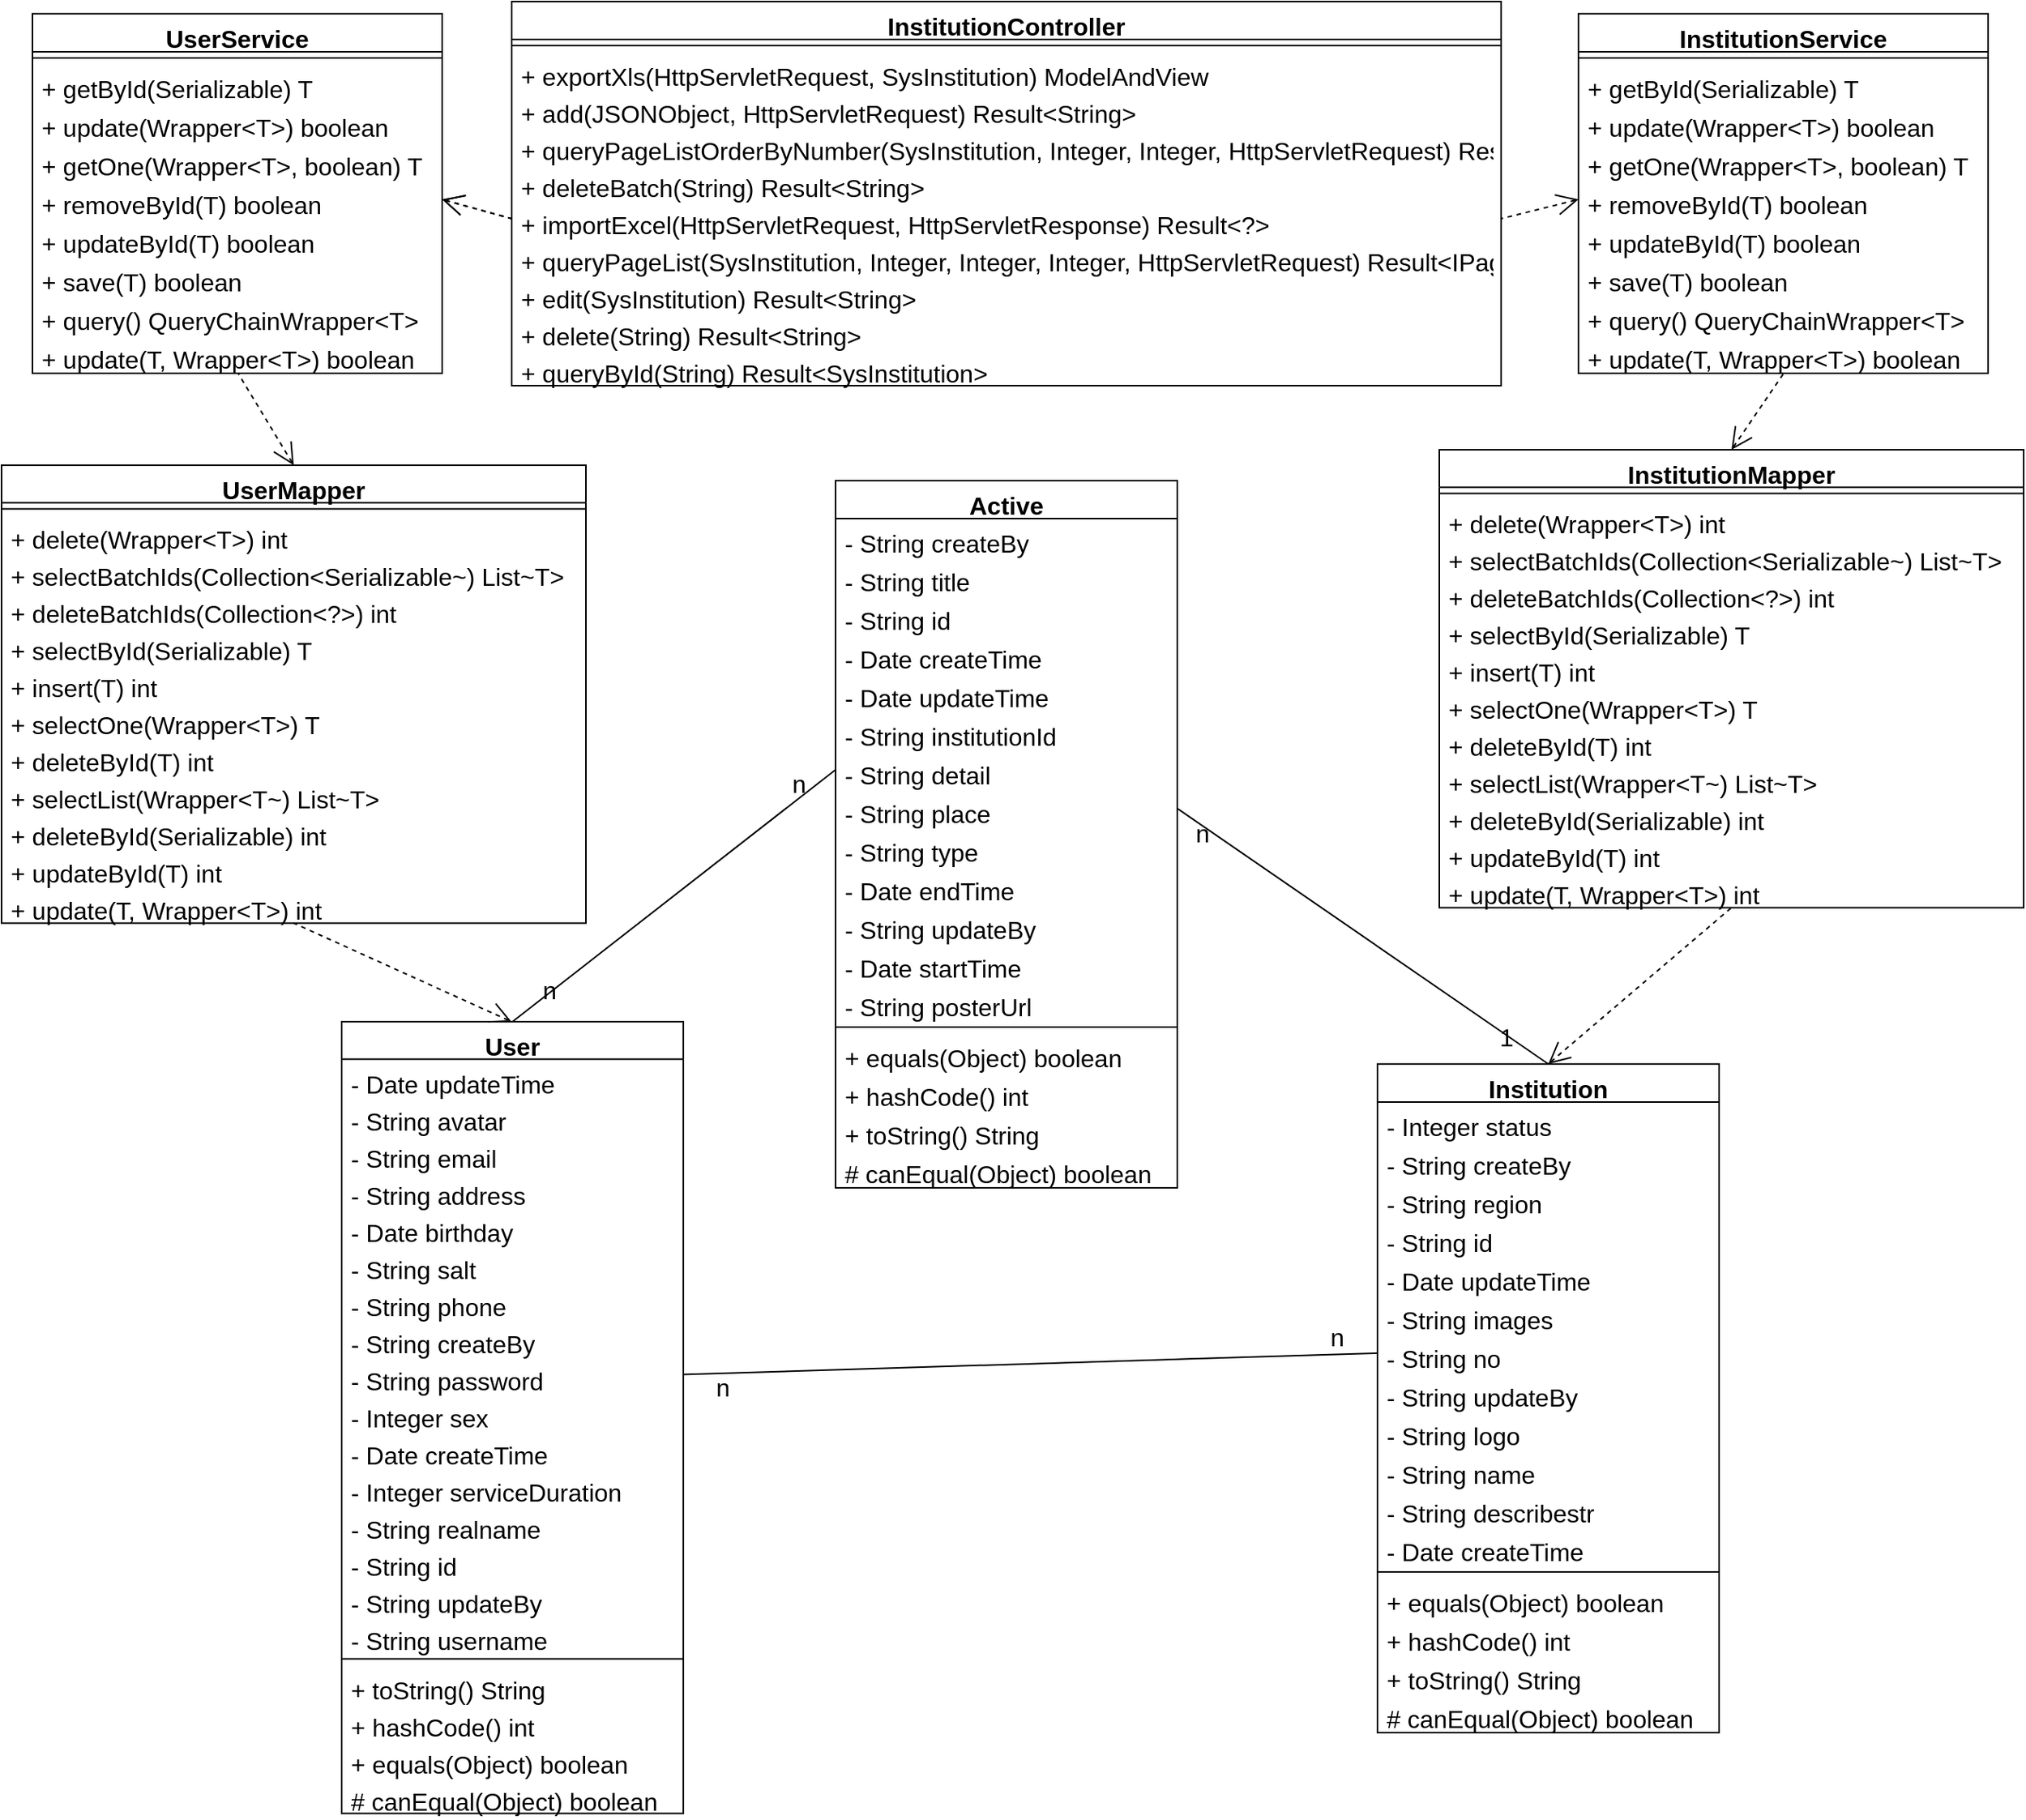 <mxfile version="24.4.9" type="github">
  <diagram name="第 1 页" id="bW7WHvQTRiZZSBbH0U0f">
    <mxGraphModel dx="1434" dy="738" grid="1" gridSize="10" guides="1" tooltips="1" connect="1" arrows="1" fold="1" page="1" pageScale="1" pageWidth="827" pageHeight="1169" math="0" shadow="0">
      <root>
        <mxCell id="0" />
        <mxCell id="1" parent="0" />
        <mxCell id="IQq7QlOOu0h_Ww1RiEKK-108" value="InstitutionController" style="swimlane;fontStyle=1;align=center;verticalAlign=top;childLayout=stackLayout;horizontal=1;startSize=24.476;horizontalStack=0;resizeParent=1;resizeParentMax=0;resizeLast=0;collapsible=0;marginBottom=0;fontSize=16;" parent="1" vertex="1">
          <mxGeometry x="490" y="40" width="640" height="248.476" as="geometry" />
        </mxCell>
        <mxCell id="IQq7QlOOu0h_Ww1RiEKK-109" style="line;strokeWidth=1;fillColor=none;align=left;verticalAlign=middle;spacingTop=-1;spacingLeft=3;spacingRight=3;rotatable=0;labelPosition=right;points=[];portConstraint=eastwest;strokeColor=inherit;fontSize=16;" parent="IQq7QlOOu0h_Ww1RiEKK-108" vertex="1">
          <mxGeometry y="24.476" width="640" height="8" as="geometry" />
        </mxCell>
        <mxCell id="IQq7QlOOu0h_Ww1RiEKK-110" value="+ exportXls(HttpServletRequest, SysInstitution) ModelAndView" style="text;strokeColor=none;fillColor=none;align=left;verticalAlign=top;spacingLeft=4;spacingRight=4;overflow=hidden;rotatable=0;points=[[0,0.5],[1,0.5]];portConstraint=eastwest;fontSize=16;" parent="IQq7QlOOu0h_Ww1RiEKK-108" vertex="1">
          <mxGeometry y="32.476" width="640" height="24" as="geometry" />
        </mxCell>
        <mxCell id="IQq7QlOOu0h_Ww1RiEKK-111" value="+ add(JSONObject, HttpServletRequest) Result&lt;String&gt;" style="text;strokeColor=none;fillColor=none;align=left;verticalAlign=top;spacingLeft=4;spacingRight=4;overflow=hidden;rotatable=0;points=[[0,0.5],[1,0.5]];portConstraint=eastwest;fontSize=16;" parent="IQq7QlOOu0h_Ww1RiEKK-108" vertex="1">
          <mxGeometry y="56.476" width="640" height="24" as="geometry" />
        </mxCell>
        <mxCell id="IQq7QlOOu0h_Ww1RiEKK-112" value="+ queryPageListOrderByNumber(SysInstitution, Integer, Integer, HttpServletRequest) Result&lt;IPage~SysInstitution~&gt;" style="text;strokeColor=none;fillColor=none;align=left;verticalAlign=top;spacingLeft=4;spacingRight=4;overflow=hidden;rotatable=0;points=[[0,0.5],[1,0.5]];portConstraint=eastwest;fontSize=16;" parent="IQq7QlOOu0h_Ww1RiEKK-108" vertex="1">
          <mxGeometry y="80.476" width="640" height="24" as="geometry" />
        </mxCell>
        <mxCell id="IQq7QlOOu0h_Ww1RiEKK-113" value="+ deleteBatch(String) Result&lt;String&gt;" style="text;strokeColor=none;fillColor=none;align=left;verticalAlign=top;spacingLeft=4;spacingRight=4;overflow=hidden;rotatable=0;points=[[0,0.5],[1,0.5]];portConstraint=eastwest;fontSize=16;" parent="IQq7QlOOu0h_Ww1RiEKK-108" vertex="1">
          <mxGeometry y="104.476" width="640" height="24" as="geometry" />
        </mxCell>
        <mxCell id="IQq7QlOOu0h_Ww1RiEKK-114" value="+ importExcel(HttpServletRequest, HttpServletResponse) Result&lt;?&gt;" style="text;strokeColor=none;fillColor=none;align=left;verticalAlign=top;spacingLeft=4;spacingRight=4;overflow=hidden;rotatable=0;points=[[0,0.5],[1,0.5]];portConstraint=eastwest;fontSize=16;" parent="IQq7QlOOu0h_Ww1RiEKK-108" vertex="1">
          <mxGeometry y="128.476" width="640" height="24" as="geometry" />
        </mxCell>
        <mxCell id="IQq7QlOOu0h_Ww1RiEKK-115" value="+ queryPageList(SysInstitution, Integer, Integer, Integer, HttpServletRequest) Result&lt;IPage~JSONObject~&gt;" style="text;strokeColor=none;fillColor=none;align=left;verticalAlign=top;spacingLeft=4;spacingRight=4;overflow=hidden;rotatable=0;points=[[0,0.5],[1,0.5]];portConstraint=eastwest;fontSize=16;" parent="IQq7QlOOu0h_Ww1RiEKK-108" vertex="1">
          <mxGeometry y="152.476" width="640" height="24" as="geometry" />
        </mxCell>
        <mxCell id="IQq7QlOOu0h_Ww1RiEKK-116" value="+ edit(SysInstitution) Result&lt;String&gt;" style="text;strokeColor=none;fillColor=none;align=left;verticalAlign=top;spacingLeft=4;spacingRight=4;overflow=hidden;rotatable=0;points=[[0,0.5],[1,0.5]];portConstraint=eastwest;fontSize=16;" parent="IQq7QlOOu0h_Ww1RiEKK-108" vertex="1">
          <mxGeometry y="176.476" width="640" height="24" as="geometry" />
        </mxCell>
        <mxCell id="IQq7QlOOu0h_Ww1RiEKK-117" value="+ delete(String) Result&lt;String&gt;" style="text;strokeColor=none;fillColor=none;align=left;verticalAlign=top;spacingLeft=4;spacingRight=4;overflow=hidden;rotatable=0;points=[[0,0.5],[1,0.5]];portConstraint=eastwest;fontSize=16;" parent="IQq7QlOOu0h_Ww1RiEKK-108" vertex="1">
          <mxGeometry y="200.476" width="640" height="24" as="geometry" />
        </mxCell>
        <mxCell id="IQq7QlOOu0h_Ww1RiEKK-118" value="+ queryById(String) Result&lt;SysInstitution&gt;" style="text;strokeColor=none;fillColor=none;align=left;verticalAlign=top;spacingLeft=4;spacingRight=4;overflow=hidden;rotatable=0;points=[[0,0.5],[1,0.5]];portConstraint=eastwest;fontSize=16;" parent="IQq7QlOOu0h_Ww1RiEKK-108" vertex="1">
          <mxGeometry y="224.476" width="640" height="24" as="geometry" />
        </mxCell>
        <mxCell id="IQq7QlOOu0h_Ww1RiEKK-119" value="Institution" style="swimlane;fontStyle=1;align=center;verticalAlign=top;childLayout=stackLayout;horizontal=1;startSize=24.588;horizontalStack=0;resizeParent=1;resizeParentMax=0;resizeLast=0;collapsible=0;marginBottom=0;fontSize=16;" parent="1" vertex="1">
          <mxGeometry x="1050" y="727.35" width="221" height="432.588" as="geometry" />
        </mxCell>
        <mxCell id="IQq7QlOOu0h_Ww1RiEKK-236" value="- Integer status" style="text;strokeColor=none;fillColor=none;align=left;verticalAlign=top;spacingLeft=4;spacingRight=4;overflow=hidden;rotatable=0;points=[[0,0.5],[1,0.5]];portConstraint=eastwest;fontSize=16;" parent="IQq7QlOOu0h_Ww1RiEKK-119" vertex="1">
          <mxGeometry y="24.588" width="221" height="25" as="geometry" />
        </mxCell>
        <mxCell id="IQq7QlOOu0h_Ww1RiEKK-121" value="- String createBy" style="text;strokeColor=none;fillColor=none;align=left;verticalAlign=top;spacingLeft=4;spacingRight=4;overflow=hidden;rotatable=0;points=[[0,0.5],[1,0.5]];portConstraint=eastwest;fontSize=16;" parent="IQq7QlOOu0h_Ww1RiEKK-119" vertex="1">
          <mxGeometry y="49.588" width="221" height="25" as="geometry" />
        </mxCell>
        <mxCell id="IQq7QlOOu0h_Ww1RiEKK-122" value="- String region" style="text;strokeColor=none;fillColor=none;align=left;verticalAlign=top;spacingLeft=4;spacingRight=4;overflow=hidden;rotatable=0;points=[[0,0.5],[1,0.5]];portConstraint=eastwest;fontSize=16;" parent="IQq7QlOOu0h_Ww1RiEKK-119" vertex="1">
          <mxGeometry y="74.588" width="221" height="25" as="geometry" />
        </mxCell>
        <mxCell id="IQq7QlOOu0h_Ww1RiEKK-123" value="- String id" style="text;strokeColor=none;fillColor=none;align=left;verticalAlign=top;spacingLeft=4;spacingRight=4;overflow=hidden;rotatable=0;points=[[0,0.5],[1,0.5]];portConstraint=eastwest;fontSize=16;" parent="IQq7QlOOu0h_Ww1RiEKK-119" vertex="1">
          <mxGeometry y="99.588" width="221" height="25" as="geometry" />
        </mxCell>
        <mxCell id="IQq7QlOOu0h_Ww1RiEKK-124" value="- Date updateTime" style="text;strokeColor=none;fillColor=none;align=left;verticalAlign=top;spacingLeft=4;spacingRight=4;overflow=hidden;rotatable=0;points=[[0,0.5],[1,0.5]];portConstraint=eastwest;fontSize=16;" parent="IQq7QlOOu0h_Ww1RiEKK-119" vertex="1">
          <mxGeometry y="124.588" width="221" height="25" as="geometry" />
        </mxCell>
        <mxCell id="IQq7QlOOu0h_Ww1RiEKK-125" value="- String images" style="text;strokeColor=none;fillColor=none;align=left;verticalAlign=top;spacingLeft=4;spacingRight=4;overflow=hidden;rotatable=0;points=[[0,0.5],[1,0.5]];portConstraint=eastwest;fontSize=16;" parent="IQq7QlOOu0h_Ww1RiEKK-119" vertex="1">
          <mxGeometry y="149.588" width="221" height="25" as="geometry" />
        </mxCell>
        <mxCell id="IQq7QlOOu0h_Ww1RiEKK-126" value="- String no" style="text;strokeColor=none;fillColor=none;align=left;verticalAlign=top;spacingLeft=4;spacingRight=4;overflow=hidden;rotatable=0;points=[[0,0.5],[1,0.5]];portConstraint=eastwest;fontSize=16;" parent="IQq7QlOOu0h_Ww1RiEKK-119" vertex="1">
          <mxGeometry y="174.588" width="221" height="25" as="geometry" />
        </mxCell>
        <mxCell id="IQq7QlOOu0h_Ww1RiEKK-127" value="- String updateBy" style="text;strokeColor=none;fillColor=none;align=left;verticalAlign=top;spacingLeft=4;spacingRight=4;overflow=hidden;rotatable=0;points=[[0,0.5],[1,0.5]];portConstraint=eastwest;fontSize=16;" parent="IQq7QlOOu0h_Ww1RiEKK-119" vertex="1">
          <mxGeometry y="199.588" width="221" height="25" as="geometry" />
        </mxCell>
        <mxCell id="IQq7QlOOu0h_Ww1RiEKK-128" value="- String logo" style="text;strokeColor=none;fillColor=none;align=left;verticalAlign=top;spacingLeft=4;spacingRight=4;overflow=hidden;rotatable=0;points=[[0,0.5],[1,0.5]];portConstraint=eastwest;fontSize=16;" parent="IQq7QlOOu0h_Ww1RiEKK-119" vertex="1">
          <mxGeometry y="224.588" width="221" height="25" as="geometry" />
        </mxCell>
        <mxCell id="IQq7QlOOu0h_Ww1RiEKK-129" value="- String name" style="text;strokeColor=none;fillColor=none;align=left;verticalAlign=top;spacingLeft=4;spacingRight=4;overflow=hidden;rotatable=0;points=[[0,0.5],[1,0.5]];portConstraint=eastwest;fontSize=16;" parent="IQq7QlOOu0h_Ww1RiEKK-119" vertex="1">
          <mxGeometry y="249.588" width="221" height="25" as="geometry" />
        </mxCell>
        <mxCell id="IQq7QlOOu0h_Ww1RiEKK-130" value="- String describestr" style="text;strokeColor=none;fillColor=none;align=left;verticalAlign=top;spacingLeft=4;spacingRight=4;overflow=hidden;rotatable=0;points=[[0,0.5],[1,0.5]];portConstraint=eastwest;fontSize=16;" parent="IQq7QlOOu0h_Ww1RiEKK-119" vertex="1">
          <mxGeometry y="274.588" width="221" height="25" as="geometry" />
        </mxCell>
        <mxCell id="IQq7QlOOu0h_Ww1RiEKK-131" value="- Date createTime" style="text;strokeColor=none;fillColor=none;align=left;verticalAlign=top;spacingLeft=4;spacingRight=4;overflow=hidden;rotatable=0;points=[[0,0.5],[1,0.5]];portConstraint=eastwest;fontSize=16;" parent="IQq7QlOOu0h_Ww1RiEKK-119" vertex="1">
          <mxGeometry y="299.588" width="221" height="25" as="geometry" />
        </mxCell>
        <mxCell id="IQq7QlOOu0h_Ww1RiEKK-132" style="line;strokeWidth=1;fillColor=none;align=left;verticalAlign=middle;spacingTop=-1;spacingLeft=3;spacingRight=3;rotatable=0;labelPosition=right;points=[];portConstraint=eastwest;strokeColor=inherit;fontSize=16;" parent="IQq7QlOOu0h_Ww1RiEKK-119" vertex="1">
          <mxGeometry y="324.588" width="221" height="8" as="geometry" />
        </mxCell>
        <mxCell id="IQq7QlOOu0h_Ww1RiEKK-133" value="+ equals(Object) boolean" style="text;strokeColor=none;fillColor=none;align=left;verticalAlign=top;spacingLeft=4;spacingRight=4;overflow=hidden;rotatable=0;points=[[0,0.5],[1,0.5]];portConstraint=eastwest;fontSize=16;" parent="IQq7QlOOu0h_Ww1RiEKK-119" vertex="1">
          <mxGeometry y="332.588" width="221" height="25" as="geometry" />
        </mxCell>
        <mxCell id="IQq7QlOOu0h_Ww1RiEKK-134" value="+ hashCode() int" style="text;strokeColor=none;fillColor=none;align=left;verticalAlign=top;spacingLeft=4;spacingRight=4;overflow=hidden;rotatable=0;points=[[0,0.5],[1,0.5]];portConstraint=eastwest;fontSize=16;" parent="IQq7QlOOu0h_Ww1RiEKK-119" vertex="1">
          <mxGeometry y="357.588" width="221" height="25" as="geometry" />
        </mxCell>
        <mxCell id="IQq7QlOOu0h_Ww1RiEKK-135" value="+ toString() String" style="text;strokeColor=none;fillColor=none;align=left;verticalAlign=top;spacingLeft=4;spacingRight=4;overflow=hidden;rotatable=0;points=[[0,0.5],[1,0.5]];portConstraint=eastwest;fontSize=16;" parent="IQq7QlOOu0h_Ww1RiEKK-119" vertex="1">
          <mxGeometry y="382.588" width="221" height="25" as="geometry" />
        </mxCell>
        <mxCell id="IQq7QlOOu0h_Ww1RiEKK-136" value="# canEqual(Object) boolean" style="text;strokeColor=none;fillColor=none;align=left;verticalAlign=top;spacingLeft=4;spacingRight=4;overflow=hidden;rotatable=0;points=[[0,0.5],[1,0.5]];portConstraint=eastwest;fontSize=16;" parent="IQq7QlOOu0h_Ww1RiEKK-119" vertex="1">
          <mxGeometry y="407.588" width="221" height="25" as="geometry" />
        </mxCell>
        <mxCell id="IQq7QlOOu0h_Ww1RiEKK-137" value="InstitutionService" style="swimlane;fontStyle=1;align=center;verticalAlign=top;childLayout=stackLayout;horizontal=1;startSize=24.632;horizontalStack=0;resizeParent=1;resizeParentMax=0;resizeLast=0;collapsible=0;marginBottom=0;fontSize=16;" parent="1" vertex="1">
          <mxGeometry x="1180" y="47.92" width="265" height="232.632" as="geometry" />
        </mxCell>
        <mxCell id="IQq7QlOOu0h_Ww1RiEKK-138" style="line;strokeWidth=1;fillColor=none;align=left;verticalAlign=middle;spacingTop=-1;spacingLeft=3;spacingRight=3;rotatable=0;labelPosition=right;points=[];portConstraint=eastwest;strokeColor=inherit;fontSize=16;" parent="IQq7QlOOu0h_Ww1RiEKK-137" vertex="1">
          <mxGeometry y="24.632" width="265" height="8" as="geometry" />
        </mxCell>
        <mxCell id="IQq7QlOOu0h_Ww1RiEKK-139" value="+ getById(Serializable) T" style="text;strokeColor=none;fillColor=none;align=left;verticalAlign=top;spacingLeft=4;spacingRight=4;overflow=hidden;rotatable=0;points=[[0,0.5],[1,0.5]];portConstraint=eastwest;fontSize=16;" parent="IQq7QlOOu0h_Ww1RiEKK-137" vertex="1">
          <mxGeometry y="32.632" width="265" height="25" as="geometry" />
        </mxCell>
        <mxCell id="IQq7QlOOu0h_Ww1RiEKK-140" value="+ update(Wrapper&lt;T&gt;) boolean" style="text;strokeColor=none;fillColor=none;align=left;verticalAlign=top;spacingLeft=4;spacingRight=4;overflow=hidden;rotatable=0;points=[[0,0.5],[1,0.5]];portConstraint=eastwest;fontSize=16;" parent="IQq7QlOOu0h_Ww1RiEKK-137" vertex="1">
          <mxGeometry y="57.632" width="265" height="25" as="geometry" />
        </mxCell>
        <mxCell id="IQq7QlOOu0h_Ww1RiEKK-141" value="+ getOne(Wrapper&lt;T&gt;, boolean) T" style="text;strokeColor=none;fillColor=none;align=left;verticalAlign=top;spacingLeft=4;spacingRight=4;overflow=hidden;rotatable=0;points=[[0,0.5],[1,0.5]];portConstraint=eastwest;fontSize=16;" parent="IQq7QlOOu0h_Ww1RiEKK-137" vertex="1">
          <mxGeometry y="82.632" width="265" height="25" as="geometry" />
        </mxCell>
        <mxCell id="IQq7QlOOu0h_Ww1RiEKK-142" value="+ removeById(T) boolean" style="text;strokeColor=none;fillColor=none;align=left;verticalAlign=top;spacingLeft=4;spacingRight=4;overflow=hidden;rotatable=0;points=[[0,0.5],[1,0.5]];portConstraint=eastwest;fontSize=16;" parent="IQq7QlOOu0h_Ww1RiEKK-137" vertex="1">
          <mxGeometry y="107.632" width="265" height="25" as="geometry" />
        </mxCell>
        <mxCell id="IQq7QlOOu0h_Ww1RiEKK-143" value="+ updateById(T) boolean" style="text;strokeColor=none;fillColor=none;align=left;verticalAlign=top;spacingLeft=4;spacingRight=4;overflow=hidden;rotatable=0;points=[[0,0.5],[1,0.5]];portConstraint=eastwest;fontSize=16;" parent="IQq7QlOOu0h_Ww1RiEKK-137" vertex="1">
          <mxGeometry y="132.632" width="265" height="25" as="geometry" />
        </mxCell>
        <mxCell id="IQq7QlOOu0h_Ww1RiEKK-144" value="+ save(T) boolean" style="text;strokeColor=none;fillColor=none;align=left;verticalAlign=top;spacingLeft=4;spacingRight=4;overflow=hidden;rotatable=0;points=[[0,0.5],[1,0.5]];portConstraint=eastwest;fontSize=16;" parent="IQq7QlOOu0h_Ww1RiEKK-137" vertex="1">
          <mxGeometry y="157.632" width="265" height="25" as="geometry" />
        </mxCell>
        <mxCell id="IQq7QlOOu0h_Ww1RiEKK-145" value="+ query() QueryChainWrapper&lt;T&gt;" style="text;strokeColor=none;fillColor=none;align=left;verticalAlign=top;spacingLeft=4;spacingRight=4;overflow=hidden;rotatable=0;points=[[0,0.5],[1,0.5]];portConstraint=eastwest;fontSize=16;" parent="IQq7QlOOu0h_Ww1RiEKK-137" vertex="1">
          <mxGeometry y="182.632" width="265" height="25" as="geometry" />
        </mxCell>
        <mxCell id="IQq7QlOOu0h_Ww1RiEKK-146" value="+ update(T, Wrapper&lt;T&gt;) boolean" style="text;strokeColor=none;fillColor=none;align=left;verticalAlign=top;spacingLeft=4;spacingRight=4;overflow=hidden;rotatable=0;points=[[0,0.5],[1,0.5]];portConstraint=eastwest;fontSize=16;" parent="IQq7QlOOu0h_Ww1RiEKK-137" vertex="1">
          <mxGeometry y="207.632" width="265" height="25" as="geometry" />
        </mxCell>
        <mxCell id="IQq7QlOOu0h_Ww1RiEKK-147" value="InstitutionMapper" style="swimlane;fontStyle=1;align=center;verticalAlign=top;childLayout=stackLayout;horizontal=1;startSize=24.24;horizontalStack=0;resizeParent=1;resizeParentMax=0;resizeLast=0;collapsible=0;marginBottom=0;fontSize=16;" parent="1" vertex="1">
          <mxGeometry x="1090" y="330" width="378" height="296.24" as="geometry" />
        </mxCell>
        <mxCell id="IQq7QlOOu0h_Ww1RiEKK-148" style="line;strokeWidth=1;fillColor=none;align=left;verticalAlign=middle;spacingTop=-1;spacingLeft=3;spacingRight=3;rotatable=0;labelPosition=right;points=[];portConstraint=eastwest;strokeColor=inherit;fontSize=16;" parent="IQq7QlOOu0h_Ww1RiEKK-147" vertex="1">
          <mxGeometry y="24.24" width="378" height="8" as="geometry" />
        </mxCell>
        <mxCell id="IQq7QlOOu0h_Ww1RiEKK-149" value="+ delete(Wrapper&lt;T&gt;) int" style="text;strokeColor=none;fillColor=none;align=left;verticalAlign=top;spacingLeft=4;spacingRight=4;overflow=hidden;rotatable=0;points=[[0,0.5],[1,0.5]];portConstraint=eastwest;fontSize=16;" parent="IQq7QlOOu0h_Ww1RiEKK-147" vertex="1">
          <mxGeometry y="32.24" width="378" height="24" as="geometry" />
        </mxCell>
        <mxCell id="IQq7QlOOu0h_Ww1RiEKK-150" value="+ selectBatchIds(Collection&lt;Serializable~) List~T&gt;" style="text;strokeColor=none;fillColor=none;align=left;verticalAlign=top;spacingLeft=4;spacingRight=4;overflow=hidden;rotatable=0;points=[[0,0.5],[1,0.5]];portConstraint=eastwest;fontSize=16;" parent="IQq7QlOOu0h_Ww1RiEKK-147" vertex="1">
          <mxGeometry y="56.24" width="378" height="24" as="geometry" />
        </mxCell>
        <mxCell id="IQq7QlOOu0h_Ww1RiEKK-151" value="+ deleteBatchIds(Collection&lt;?&gt;) int" style="text;strokeColor=none;fillColor=none;align=left;verticalAlign=top;spacingLeft=4;spacingRight=4;overflow=hidden;rotatable=0;points=[[0,0.5],[1,0.5]];portConstraint=eastwest;fontSize=16;" parent="IQq7QlOOu0h_Ww1RiEKK-147" vertex="1">
          <mxGeometry y="80.24" width="378" height="24" as="geometry" />
        </mxCell>
        <mxCell id="IQq7QlOOu0h_Ww1RiEKK-152" value="+ selectById(Serializable) T" style="text;strokeColor=none;fillColor=none;align=left;verticalAlign=top;spacingLeft=4;spacingRight=4;overflow=hidden;rotatable=0;points=[[0,0.5],[1,0.5]];portConstraint=eastwest;fontSize=16;" parent="IQq7QlOOu0h_Ww1RiEKK-147" vertex="1">
          <mxGeometry y="104.24" width="378" height="24" as="geometry" />
        </mxCell>
        <mxCell id="IQq7QlOOu0h_Ww1RiEKK-153" value="+ insert(T) int" style="text;strokeColor=none;fillColor=none;align=left;verticalAlign=top;spacingLeft=4;spacingRight=4;overflow=hidden;rotatable=0;points=[[0,0.5],[1,0.5]];portConstraint=eastwest;fontSize=16;" parent="IQq7QlOOu0h_Ww1RiEKK-147" vertex="1">
          <mxGeometry y="128.24" width="378" height="24" as="geometry" />
        </mxCell>
        <mxCell id="IQq7QlOOu0h_Ww1RiEKK-154" value="+ selectOne(Wrapper&lt;T&gt;) T" style="text;strokeColor=none;fillColor=none;align=left;verticalAlign=top;spacingLeft=4;spacingRight=4;overflow=hidden;rotatable=0;points=[[0,0.5],[1,0.5]];portConstraint=eastwest;fontSize=16;" parent="IQq7QlOOu0h_Ww1RiEKK-147" vertex="1">
          <mxGeometry y="152.24" width="378" height="24" as="geometry" />
        </mxCell>
        <mxCell id="IQq7QlOOu0h_Ww1RiEKK-155" value="+ deleteById(T) int" style="text;strokeColor=none;fillColor=none;align=left;verticalAlign=top;spacingLeft=4;spacingRight=4;overflow=hidden;rotatable=0;points=[[0,0.5],[1,0.5]];portConstraint=eastwest;fontSize=16;" parent="IQq7QlOOu0h_Ww1RiEKK-147" vertex="1">
          <mxGeometry y="176.24" width="378" height="24" as="geometry" />
        </mxCell>
        <mxCell id="IQq7QlOOu0h_Ww1RiEKK-156" value="+ selectList(Wrapper&lt;T~) List~T&gt;" style="text;strokeColor=none;fillColor=none;align=left;verticalAlign=top;spacingLeft=4;spacingRight=4;overflow=hidden;rotatable=0;points=[[0,0.5],[1,0.5]];portConstraint=eastwest;fontSize=16;" parent="IQq7QlOOu0h_Ww1RiEKK-147" vertex="1">
          <mxGeometry y="200.24" width="378" height="24" as="geometry" />
        </mxCell>
        <mxCell id="IQq7QlOOu0h_Ww1RiEKK-157" value="+ deleteById(Serializable) int" style="text;strokeColor=none;fillColor=none;align=left;verticalAlign=top;spacingLeft=4;spacingRight=4;overflow=hidden;rotatable=0;points=[[0,0.5],[1,0.5]];portConstraint=eastwest;fontSize=16;" parent="IQq7QlOOu0h_Ww1RiEKK-147" vertex="1">
          <mxGeometry y="224.24" width="378" height="24" as="geometry" />
        </mxCell>
        <mxCell id="IQq7QlOOu0h_Ww1RiEKK-158" value="+ updateById(T) int" style="text;strokeColor=none;fillColor=none;align=left;verticalAlign=top;spacingLeft=4;spacingRight=4;overflow=hidden;rotatable=0;points=[[0,0.5],[1,0.5]];portConstraint=eastwest;fontSize=16;" parent="IQq7QlOOu0h_Ww1RiEKK-147" vertex="1">
          <mxGeometry y="248.24" width="378" height="24" as="geometry" />
        </mxCell>
        <mxCell id="IQq7QlOOu0h_Ww1RiEKK-159" value="+ update(T, Wrapper&lt;T&gt;) int" style="text;strokeColor=none;fillColor=none;align=left;verticalAlign=top;spacingLeft=4;spacingRight=4;overflow=hidden;rotatable=0;points=[[0,0.5],[1,0.5]];portConstraint=eastwest;fontSize=16;" parent="IQq7QlOOu0h_Ww1RiEKK-147" vertex="1">
          <mxGeometry y="272.24" width="378" height="24" as="geometry" />
        </mxCell>
        <mxCell id="IQq7QlOOu0h_Ww1RiEKK-160" value="UserService" style="swimlane;fontStyle=1;align=center;verticalAlign=top;childLayout=stackLayout;horizontal=1;startSize=24.632;horizontalStack=0;resizeParent=1;resizeParentMax=0;resizeLast=0;collapsible=0;marginBottom=0;fontSize=16;" parent="1" vertex="1">
          <mxGeometry x="180" y="47.92" width="265" height="232.632" as="geometry" />
        </mxCell>
        <mxCell id="IQq7QlOOu0h_Ww1RiEKK-161" style="line;strokeWidth=1;fillColor=none;align=left;verticalAlign=middle;spacingTop=-1;spacingLeft=3;spacingRight=3;rotatable=0;labelPosition=right;points=[];portConstraint=eastwest;strokeColor=inherit;fontSize=16;" parent="IQq7QlOOu0h_Ww1RiEKK-160" vertex="1">
          <mxGeometry y="24.632" width="265" height="8" as="geometry" />
        </mxCell>
        <mxCell id="IQq7QlOOu0h_Ww1RiEKK-162" value="+ getById(Serializable) T" style="text;strokeColor=none;fillColor=none;align=left;verticalAlign=top;spacingLeft=4;spacingRight=4;overflow=hidden;rotatable=0;points=[[0,0.5],[1,0.5]];portConstraint=eastwest;fontSize=16;" parent="IQq7QlOOu0h_Ww1RiEKK-160" vertex="1">
          <mxGeometry y="32.632" width="265" height="25" as="geometry" />
        </mxCell>
        <mxCell id="IQq7QlOOu0h_Ww1RiEKK-163" value="+ update(Wrapper&lt;T&gt;) boolean" style="text;strokeColor=none;fillColor=none;align=left;verticalAlign=top;spacingLeft=4;spacingRight=4;overflow=hidden;rotatable=0;points=[[0,0.5],[1,0.5]];portConstraint=eastwest;fontSize=16;" parent="IQq7QlOOu0h_Ww1RiEKK-160" vertex="1">
          <mxGeometry y="57.632" width="265" height="25" as="geometry" />
        </mxCell>
        <mxCell id="IQq7QlOOu0h_Ww1RiEKK-164" value="+ getOne(Wrapper&lt;T&gt;, boolean) T" style="text;strokeColor=none;fillColor=none;align=left;verticalAlign=top;spacingLeft=4;spacingRight=4;overflow=hidden;rotatable=0;points=[[0,0.5],[1,0.5]];portConstraint=eastwest;fontSize=16;" parent="IQq7QlOOu0h_Ww1RiEKK-160" vertex="1">
          <mxGeometry y="82.632" width="265" height="25" as="geometry" />
        </mxCell>
        <mxCell id="IQq7QlOOu0h_Ww1RiEKK-165" value="+ removeById(T) boolean" style="text;strokeColor=none;fillColor=none;align=left;verticalAlign=top;spacingLeft=4;spacingRight=4;overflow=hidden;rotatable=0;points=[[0,0.5],[1,0.5]];portConstraint=eastwest;fontSize=16;" parent="IQq7QlOOu0h_Ww1RiEKK-160" vertex="1">
          <mxGeometry y="107.632" width="265" height="25" as="geometry" />
        </mxCell>
        <mxCell id="IQq7QlOOu0h_Ww1RiEKK-166" value="+ updateById(T) boolean" style="text;strokeColor=none;fillColor=none;align=left;verticalAlign=top;spacingLeft=4;spacingRight=4;overflow=hidden;rotatable=0;points=[[0,0.5],[1,0.5]];portConstraint=eastwest;fontSize=16;" parent="IQq7QlOOu0h_Ww1RiEKK-160" vertex="1">
          <mxGeometry y="132.632" width="265" height="25" as="geometry" />
        </mxCell>
        <mxCell id="IQq7QlOOu0h_Ww1RiEKK-167" value="+ save(T) boolean" style="text;strokeColor=none;fillColor=none;align=left;verticalAlign=top;spacingLeft=4;spacingRight=4;overflow=hidden;rotatable=0;points=[[0,0.5],[1,0.5]];portConstraint=eastwest;fontSize=16;" parent="IQq7QlOOu0h_Ww1RiEKK-160" vertex="1">
          <mxGeometry y="157.632" width="265" height="25" as="geometry" />
        </mxCell>
        <mxCell id="IQq7QlOOu0h_Ww1RiEKK-168" value="+ query() QueryChainWrapper&lt;T&gt;" style="text;strokeColor=none;fillColor=none;align=left;verticalAlign=top;spacingLeft=4;spacingRight=4;overflow=hidden;rotatable=0;points=[[0,0.5],[1,0.5]];portConstraint=eastwest;fontSize=16;" parent="IQq7QlOOu0h_Ww1RiEKK-160" vertex="1">
          <mxGeometry y="182.632" width="265" height="25" as="geometry" />
        </mxCell>
        <mxCell id="IQq7QlOOu0h_Ww1RiEKK-169" value="+ update(T, Wrapper&lt;T&gt;) boolean" style="text;strokeColor=none;fillColor=none;align=left;verticalAlign=top;spacingLeft=4;spacingRight=4;overflow=hidden;rotatable=0;points=[[0,0.5],[1,0.5]];portConstraint=eastwest;fontSize=16;" parent="IQq7QlOOu0h_Ww1RiEKK-160" vertex="1">
          <mxGeometry y="207.632" width="265" height="25" as="geometry" />
        </mxCell>
        <mxCell id="IQq7QlOOu0h_Ww1RiEKK-170" value="User" style="swimlane;fontStyle=1;align=center;verticalAlign=top;childLayout=stackLayout;horizontal=1;startSize=24.286;horizontalStack=0;resizeParent=1;resizeParentMax=0;resizeLast=0;collapsible=0;marginBottom=0;fontSize=16;" parent="1" vertex="1">
          <mxGeometry x="380" y="700" width="221" height="512.286" as="geometry" />
        </mxCell>
        <mxCell id="IQq7QlOOu0h_Ww1RiEKK-171" value="- Date updateTime" style="text;strokeColor=none;fillColor=none;align=left;verticalAlign=top;spacingLeft=4;spacingRight=4;overflow=hidden;rotatable=0;points=[[0,0.5],[1,0.5]];portConstraint=eastwest;fontSize=16;" parent="IQq7QlOOu0h_Ww1RiEKK-170" vertex="1">
          <mxGeometry y="24.286" width="221" height="24" as="geometry" />
        </mxCell>
        <mxCell id="IQq7QlOOu0h_Ww1RiEKK-172" value="- String avatar" style="text;strokeColor=none;fillColor=none;align=left;verticalAlign=top;spacingLeft=4;spacingRight=4;overflow=hidden;rotatable=0;points=[[0,0.5],[1,0.5]];portConstraint=eastwest;fontSize=16;" parent="IQq7QlOOu0h_Ww1RiEKK-170" vertex="1">
          <mxGeometry y="48.286" width="221" height="24" as="geometry" />
        </mxCell>
        <mxCell id="IQq7QlOOu0h_Ww1RiEKK-173" value="- String email" style="text;strokeColor=none;fillColor=none;align=left;verticalAlign=top;spacingLeft=4;spacingRight=4;overflow=hidden;rotatable=0;points=[[0,0.5],[1,0.5]];portConstraint=eastwest;fontSize=16;" parent="IQq7QlOOu0h_Ww1RiEKK-170" vertex="1">
          <mxGeometry y="72.286" width="221" height="24" as="geometry" />
        </mxCell>
        <mxCell id="IQq7QlOOu0h_Ww1RiEKK-174" value="- String address" style="text;strokeColor=none;fillColor=none;align=left;verticalAlign=top;spacingLeft=4;spacingRight=4;overflow=hidden;rotatable=0;points=[[0,0.5],[1,0.5]];portConstraint=eastwest;fontSize=16;" parent="IQq7QlOOu0h_Ww1RiEKK-170" vertex="1">
          <mxGeometry y="96.286" width="221" height="24" as="geometry" />
        </mxCell>
        <mxCell id="IQq7QlOOu0h_Ww1RiEKK-175" value="- Date birthday" style="text;strokeColor=none;fillColor=none;align=left;verticalAlign=top;spacingLeft=4;spacingRight=4;overflow=hidden;rotatable=0;points=[[0,0.5],[1,0.5]];portConstraint=eastwest;fontSize=16;" parent="IQq7QlOOu0h_Ww1RiEKK-170" vertex="1">
          <mxGeometry y="120.286" width="221" height="24" as="geometry" />
        </mxCell>
        <mxCell id="IQq7QlOOu0h_Ww1RiEKK-176" value="- String salt" style="text;strokeColor=none;fillColor=none;align=left;verticalAlign=top;spacingLeft=4;spacingRight=4;overflow=hidden;rotatable=0;points=[[0,0.5],[1,0.5]];portConstraint=eastwest;fontSize=16;" parent="IQq7QlOOu0h_Ww1RiEKK-170" vertex="1">
          <mxGeometry y="144.286" width="221" height="24" as="geometry" />
        </mxCell>
        <mxCell id="IQq7QlOOu0h_Ww1RiEKK-177" value="- String phone" style="text;strokeColor=none;fillColor=none;align=left;verticalAlign=top;spacingLeft=4;spacingRight=4;overflow=hidden;rotatable=0;points=[[0,0.5],[1,0.5]];portConstraint=eastwest;fontSize=16;" parent="IQq7QlOOu0h_Ww1RiEKK-170" vertex="1">
          <mxGeometry y="168.286" width="221" height="24" as="geometry" />
        </mxCell>
        <mxCell id="IQq7QlOOu0h_Ww1RiEKK-178" value="- String createBy" style="text;strokeColor=none;fillColor=none;align=left;verticalAlign=top;spacingLeft=4;spacingRight=4;overflow=hidden;rotatable=0;points=[[0,0.5],[1,0.5]];portConstraint=eastwest;fontSize=16;" parent="IQq7QlOOu0h_Ww1RiEKK-170" vertex="1">
          <mxGeometry y="192.286" width="221" height="24" as="geometry" />
        </mxCell>
        <mxCell id="IQq7QlOOu0h_Ww1RiEKK-179" value="- String password" style="text;strokeColor=none;fillColor=none;align=left;verticalAlign=top;spacingLeft=4;spacingRight=4;overflow=hidden;rotatable=0;points=[[0,0.5],[1,0.5]];portConstraint=eastwest;fontSize=16;" parent="IQq7QlOOu0h_Ww1RiEKK-170" vertex="1">
          <mxGeometry y="216.286" width="221" height="24" as="geometry" />
        </mxCell>
        <mxCell id="IQq7QlOOu0h_Ww1RiEKK-180" value="- Integer sex" style="text;strokeColor=none;fillColor=none;align=left;verticalAlign=top;spacingLeft=4;spacingRight=4;overflow=hidden;rotatable=0;points=[[0,0.5],[1,0.5]];portConstraint=eastwest;fontSize=16;" parent="IQq7QlOOu0h_Ww1RiEKK-170" vertex="1">
          <mxGeometry y="240.286" width="221" height="24" as="geometry" />
        </mxCell>
        <mxCell id="IQq7QlOOu0h_Ww1RiEKK-181" value="- Date createTime" style="text;strokeColor=none;fillColor=none;align=left;verticalAlign=top;spacingLeft=4;spacingRight=4;overflow=hidden;rotatable=0;points=[[0,0.5],[1,0.5]];portConstraint=eastwest;fontSize=16;" parent="IQq7QlOOu0h_Ww1RiEKK-170" vertex="1">
          <mxGeometry y="264.286" width="221" height="24" as="geometry" />
        </mxCell>
        <mxCell id="IQq7QlOOu0h_Ww1RiEKK-182" value="- Integer serviceDuration" style="text;strokeColor=none;fillColor=none;align=left;verticalAlign=top;spacingLeft=4;spacingRight=4;overflow=hidden;rotatable=0;points=[[0,0.5],[1,0.5]];portConstraint=eastwest;fontSize=16;" parent="IQq7QlOOu0h_Ww1RiEKK-170" vertex="1">
          <mxGeometry y="288.286" width="221" height="24" as="geometry" />
        </mxCell>
        <mxCell id="IQq7QlOOu0h_Ww1RiEKK-183" value="- String realname" style="text;strokeColor=none;fillColor=none;align=left;verticalAlign=top;spacingLeft=4;spacingRight=4;overflow=hidden;rotatable=0;points=[[0,0.5],[1,0.5]];portConstraint=eastwest;fontSize=16;" parent="IQq7QlOOu0h_Ww1RiEKK-170" vertex="1">
          <mxGeometry y="312.286" width="221" height="24" as="geometry" />
        </mxCell>
        <mxCell id="IQq7QlOOu0h_Ww1RiEKK-184" value="- String id" style="text;strokeColor=none;fillColor=none;align=left;verticalAlign=top;spacingLeft=4;spacingRight=4;overflow=hidden;rotatable=0;points=[[0,0.5],[1,0.5]];portConstraint=eastwest;fontSize=16;" parent="IQq7QlOOu0h_Ww1RiEKK-170" vertex="1">
          <mxGeometry y="336.286" width="221" height="24" as="geometry" />
        </mxCell>
        <mxCell id="IQq7QlOOu0h_Ww1RiEKK-185" value="- String updateBy" style="text;strokeColor=none;fillColor=none;align=left;verticalAlign=top;spacingLeft=4;spacingRight=4;overflow=hidden;rotatable=0;points=[[0,0.5],[1,0.5]];portConstraint=eastwest;fontSize=16;" parent="IQq7QlOOu0h_Ww1RiEKK-170" vertex="1">
          <mxGeometry y="360.286" width="221" height="24" as="geometry" />
        </mxCell>
        <mxCell id="IQq7QlOOu0h_Ww1RiEKK-186" value="- String username" style="text;strokeColor=none;fillColor=none;align=left;verticalAlign=top;spacingLeft=4;spacingRight=4;overflow=hidden;rotatable=0;points=[[0,0.5],[1,0.5]];portConstraint=eastwest;fontSize=16;" parent="IQq7QlOOu0h_Ww1RiEKK-170" vertex="1">
          <mxGeometry y="384.286" width="221" height="24" as="geometry" />
        </mxCell>
        <mxCell id="IQq7QlOOu0h_Ww1RiEKK-187" style="line;strokeWidth=1;fillColor=none;align=left;verticalAlign=middle;spacingTop=-1;spacingLeft=3;spacingRight=3;rotatable=0;labelPosition=right;points=[];portConstraint=eastwest;strokeColor=inherit;fontSize=16;" parent="IQq7QlOOu0h_Ww1RiEKK-170" vertex="1">
          <mxGeometry y="408.286" width="221" height="8" as="geometry" />
        </mxCell>
        <mxCell id="IQq7QlOOu0h_Ww1RiEKK-188" value="+ toString() String" style="text;strokeColor=none;fillColor=none;align=left;verticalAlign=top;spacingLeft=4;spacingRight=4;overflow=hidden;rotatable=0;points=[[0,0.5],[1,0.5]];portConstraint=eastwest;fontSize=16;" parent="IQq7QlOOu0h_Ww1RiEKK-170" vertex="1">
          <mxGeometry y="416.286" width="221" height="24" as="geometry" />
        </mxCell>
        <mxCell id="IQq7QlOOu0h_Ww1RiEKK-189" value="+ hashCode() int" style="text;strokeColor=none;fillColor=none;align=left;verticalAlign=top;spacingLeft=4;spacingRight=4;overflow=hidden;rotatable=0;points=[[0,0.5],[1,0.5]];portConstraint=eastwest;fontSize=16;" parent="IQq7QlOOu0h_Ww1RiEKK-170" vertex="1">
          <mxGeometry y="440.286" width="221" height="24" as="geometry" />
        </mxCell>
        <mxCell id="IQq7QlOOu0h_Ww1RiEKK-190" value="+ equals(Object) boolean" style="text;strokeColor=none;fillColor=none;align=left;verticalAlign=top;spacingLeft=4;spacingRight=4;overflow=hidden;rotatable=0;points=[[0,0.5],[1,0.5]];portConstraint=eastwest;fontSize=16;" parent="IQq7QlOOu0h_Ww1RiEKK-170" vertex="1">
          <mxGeometry y="464.286" width="221" height="24" as="geometry" />
        </mxCell>
        <mxCell id="IQq7QlOOu0h_Ww1RiEKK-191" value="# canEqual(Object) boolean" style="text;strokeColor=none;fillColor=none;align=left;verticalAlign=top;spacingLeft=4;spacingRight=4;overflow=hidden;rotatable=0;points=[[0,0.5],[1,0.5]];portConstraint=eastwest;fontSize=16;" parent="IQq7QlOOu0h_Ww1RiEKK-170" vertex="1">
          <mxGeometry y="488.286" width="221" height="24" as="geometry" />
        </mxCell>
        <mxCell id="IQq7QlOOu0h_Ww1RiEKK-192" value="UserMapper" style="swimlane;fontStyle=1;align=center;verticalAlign=top;childLayout=stackLayout;horizontal=1;startSize=24.24;horizontalStack=0;resizeParent=1;resizeParentMax=0;resizeLast=0;collapsible=0;marginBottom=0;fontSize=16;" parent="1" vertex="1">
          <mxGeometry x="160" y="340" width="378" height="296.24" as="geometry" />
        </mxCell>
        <mxCell id="IQq7QlOOu0h_Ww1RiEKK-193" style="line;strokeWidth=1;fillColor=none;align=left;verticalAlign=middle;spacingTop=-1;spacingLeft=3;spacingRight=3;rotatable=0;labelPosition=right;points=[];portConstraint=eastwest;strokeColor=inherit;fontSize=16;" parent="IQq7QlOOu0h_Ww1RiEKK-192" vertex="1">
          <mxGeometry y="24.24" width="378" height="8" as="geometry" />
        </mxCell>
        <mxCell id="IQq7QlOOu0h_Ww1RiEKK-194" value="+ delete(Wrapper&lt;T&gt;) int" style="text;strokeColor=none;fillColor=none;align=left;verticalAlign=top;spacingLeft=4;spacingRight=4;overflow=hidden;rotatable=0;points=[[0,0.5],[1,0.5]];portConstraint=eastwest;fontSize=16;" parent="IQq7QlOOu0h_Ww1RiEKK-192" vertex="1">
          <mxGeometry y="32.24" width="378" height="24" as="geometry" />
        </mxCell>
        <mxCell id="IQq7QlOOu0h_Ww1RiEKK-195" value="+ selectBatchIds(Collection&lt;Serializable~) List~T&gt;" style="text;strokeColor=none;fillColor=none;align=left;verticalAlign=top;spacingLeft=4;spacingRight=4;overflow=hidden;rotatable=0;points=[[0,0.5],[1,0.5]];portConstraint=eastwest;fontSize=16;" parent="IQq7QlOOu0h_Ww1RiEKK-192" vertex="1">
          <mxGeometry y="56.24" width="378" height="24" as="geometry" />
        </mxCell>
        <mxCell id="IQq7QlOOu0h_Ww1RiEKK-196" value="+ deleteBatchIds(Collection&lt;?&gt;) int" style="text;strokeColor=none;fillColor=none;align=left;verticalAlign=top;spacingLeft=4;spacingRight=4;overflow=hidden;rotatable=0;points=[[0,0.5],[1,0.5]];portConstraint=eastwest;fontSize=16;" parent="IQq7QlOOu0h_Ww1RiEKK-192" vertex="1">
          <mxGeometry y="80.24" width="378" height="24" as="geometry" />
        </mxCell>
        <mxCell id="IQq7QlOOu0h_Ww1RiEKK-197" value="+ selectById(Serializable) T" style="text;strokeColor=none;fillColor=none;align=left;verticalAlign=top;spacingLeft=4;spacingRight=4;overflow=hidden;rotatable=0;points=[[0,0.5],[1,0.5]];portConstraint=eastwest;fontSize=16;" parent="IQq7QlOOu0h_Ww1RiEKK-192" vertex="1">
          <mxGeometry y="104.24" width="378" height="24" as="geometry" />
        </mxCell>
        <mxCell id="IQq7QlOOu0h_Ww1RiEKK-198" value="+ insert(T) int" style="text;strokeColor=none;fillColor=none;align=left;verticalAlign=top;spacingLeft=4;spacingRight=4;overflow=hidden;rotatable=0;points=[[0,0.5],[1,0.5]];portConstraint=eastwest;fontSize=16;" parent="IQq7QlOOu0h_Ww1RiEKK-192" vertex="1">
          <mxGeometry y="128.24" width="378" height="24" as="geometry" />
        </mxCell>
        <mxCell id="IQq7QlOOu0h_Ww1RiEKK-199" value="+ selectOne(Wrapper&lt;T&gt;) T" style="text;strokeColor=none;fillColor=none;align=left;verticalAlign=top;spacingLeft=4;spacingRight=4;overflow=hidden;rotatable=0;points=[[0,0.5],[1,0.5]];portConstraint=eastwest;fontSize=16;" parent="IQq7QlOOu0h_Ww1RiEKK-192" vertex="1">
          <mxGeometry y="152.24" width="378" height="24" as="geometry" />
        </mxCell>
        <mxCell id="IQq7QlOOu0h_Ww1RiEKK-200" value="+ deleteById(T) int" style="text;strokeColor=none;fillColor=none;align=left;verticalAlign=top;spacingLeft=4;spacingRight=4;overflow=hidden;rotatable=0;points=[[0,0.5],[1,0.5]];portConstraint=eastwest;fontSize=16;" parent="IQq7QlOOu0h_Ww1RiEKK-192" vertex="1">
          <mxGeometry y="176.24" width="378" height="24" as="geometry" />
        </mxCell>
        <mxCell id="IQq7QlOOu0h_Ww1RiEKK-201" value="+ selectList(Wrapper&lt;T~) List~T&gt;" style="text;strokeColor=none;fillColor=none;align=left;verticalAlign=top;spacingLeft=4;spacingRight=4;overflow=hidden;rotatable=0;points=[[0,0.5],[1,0.5]];portConstraint=eastwest;fontSize=16;" parent="IQq7QlOOu0h_Ww1RiEKK-192" vertex="1">
          <mxGeometry y="200.24" width="378" height="24" as="geometry" />
        </mxCell>
        <mxCell id="IQq7QlOOu0h_Ww1RiEKK-202" value="+ deleteById(Serializable) int" style="text;strokeColor=none;fillColor=none;align=left;verticalAlign=top;spacingLeft=4;spacingRight=4;overflow=hidden;rotatable=0;points=[[0,0.5],[1,0.5]];portConstraint=eastwest;fontSize=16;" parent="IQq7QlOOu0h_Ww1RiEKK-192" vertex="1">
          <mxGeometry y="224.24" width="378" height="24" as="geometry" />
        </mxCell>
        <mxCell id="IQq7QlOOu0h_Ww1RiEKK-203" value="+ updateById(T) int" style="text;strokeColor=none;fillColor=none;align=left;verticalAlign=top;spacingLeft=4;spacingRight=4;overflow=hidden;rotatable=0;points=[[0,0.5],[1,0.5]];portConstraint=eastwest;fontSize=16;" parent="IQq7QlOOu0h_Ww1RiEKK-192" vertex="1">
          <mxGeometry y="248.24" width="378" height="24" as="geometry" />
        </mxCell>
        <mxCell id="IQq7QlOOu0h_Ww1RiEKK-204" value="+ update(T, Wrapper&lt;T&gt;) int" style="text;strokeColor=none;fillColor=none;align=left;verticalAlign=top;spacingLeft=4;spacingRight=4;overflow=hidden;rotatable=0;points=[[0,0.5],[1,0.5]];portConstraint=eastwest;fontSize=16;" parent="IQq7QlOOu0h_Ww1RiEKK-192" vertex="1">
          <mxGeometry y="272.24" width="378" height="24" as="geometry" />
        </mxCell>
        <mxCell id="IQq7QlOOu0h_Ww1RiEKK-205" value="Active" style="swimlane;fontStyle=1;align=center;verticalAlign=top;childLayout=stackLayout;horizontal=1;startSize=24.5;horizontalStack=0;resizeParent=1;resizeParentMax=0;resizeLast=0;collapsible=0;marginBottom=0;fontSize=16;" parent="1" vertex="1">
          <mxGeometry x="699.5" y="350" width="221" height="457.5" as="geometry" />
        </mxCell>
        <mxCell id="IQq7QlOOu0h_Ww1RiEKK-206" value="- String createBy" style="text;strokeColor=none;fillColor=none;align=left;verticalAlign=top;spacingLeft=4;spacingRight=4;overflow=hidden;rotatable=0;points=[[0,0.5],[1,0.5]];portConstraint=eastwest;fontSize=16;" parent="IQq7QlOOu0h_Ww1RiEKK-205" vertex="1">
          <mxGeometry y="24.5" width="221" height="25" as="geometry" />
        </mxCell>
        <mxCell id="IQq7QlOOu0h_Ww1RiEKK-207" value="- String title" style="text;strokeColor=none;fillColor=none;align=left;verticalAlign=top;spacingLeft=4;spacingRight=4;overflow=hidden;rotatable=0;points=[[0,0.5],[1,0.5]];portConstraint=eastwest;fontSize=16;" parent="IQq7QlOOu0h_Ww1RiEKK-205" vertex="1">
          <mxGeometry y="49.5" width="221" height="25" as="geometry" />
        </mxCell>
        <mxCell id="IQq7QlOOu0h_Ww1RiEKK-208" value="- String id" style="text;strokeColor=none;fillColor=none;align=left;verticalAlign=top;spacingLeft=4;spacingRight=4;overflow=hidden;rotatable=0;points=[[0,0.5],[1,0.5]];portConstraint=eastwest;fontSize=16;" parent="IQq7QlOOu0h_Ww1RiEKK-205" vertex="1">
          <mxGeometry y="74.5" width="221" height="25" as="geometry" />
        </mxCell>
        <mxCell id="IQq7QlOOu0h_Ww1RiEKK-209" value="- Date createTime" style="text;strokeColor=none;fillColor=none;align=left;verticalAlign=top;spacingLeft=4;spacingRight=4;overflow=hidden;rotatable=0;points=[[0,0.5],[1,0.5]];portConstraint=eastwest;fontSize=16;" parent="IQq7QlOOu0h_Ww1RiEKK-205" vertex="1">
          <mxGeometry y="99.5" width="221" height="25" as="geometry" />
        </mxCell>
        <mxCell id="IQq7QlOOu0h_Ww1RiEKK-210" value="- Date updateTime" style="text;strokeColor=none;fillColor=none;align=left;verticalAlign=top;spacingLeft=4;spacingRight=4;overflow=hidden;rotatable=0;points=[[0,0.5],[1,0.5]];portConstraint=eastwest;fontSize=16;" parent="IQq7QlOOu0h_Ww1RiEKK-205" vertex="1">
          <mxGeometry y="124.5" width="221" height="25" as="geometry" />
        </mxCell>
        <mxCell id="IQq7QlOOu0h_Ww1RiEKK-211" value="- String institutionId" style="text;strokeColor=none;fillColor=none;align=left;verticalAlign=top;spacingLeft=4;spacingRight=4;overflow=hidden;rotatable=0;points=[[0,0.5],[1,0.5]];portConstraint=eastwest;fontSize=16;" parent="IQq7QlOOu0h_Ww1RiEKK-205" vertex="1">
          <mxGeometry y="149.5" width="221" height="25" as="geometry" />
        </mxCell>
        <mxCell id="IQq7QlOOu0h_Ww1RiEKK-212" value="- String detail" style="text;strokeColor=none;fillColor=none;align=left;verticalAlign=top;spacingLeft=4;spacingRight=4;overflow=hidden;rotatable=0;points=[[0,0.5],[1,0.5]];portConstraint=eastwest;fontSize=16;" parent="IQq7QlOOu0h_Ww1RiEKK-205" vertex="1">
          <mxGeometry y="174.5" width="221" height="25" as="geometry" />
        </mxCell>
        <mxCell id="IQq7QlOOu0h_Ww1RiEKK-213" value="- String place" style="text;strokeColor=none;fillColor=none;align=left;verticalAlign=top;spacingLeft=4;spacingRight=4;overflow=hidden;rotatable=0;points=[[0,0.5],[1,0.5]];portConstraint=eastwest;fontSize=16;" parent="IQq7QlOOu0h_Ww1RiEKK-205" vertex="1">
          <mxGeometry y="199.5" width="221" height="25" as="geometry" />
        </mxCell>
        <mxCell id="IQq7QlOOu0h_Ww1RiEKK-214" value="- String type" style="text;strokeColor=none;fillColor=none;align=left;verticalAlign=top;spacingLeft=4;spacingRight=4;overflow=hidden;rotatable=0;points=[[0,0.5],[1,0.5]];portConstraint=eastwest;fontSize=16;" parent="IQq7QlOOu0h_Ww1RiEKK-205" vertex="1">
          <mxGeometry y="224.5" width="221" height="25" as="geometry" />
        </mxCell>
        <mxCell id="IQq7QlOOu0h_Ww1RiEKK-215" value="- Date endTime" style="text;strokeColor=none;fillColor=none;align=left;verticalAlign=top;spacingLeft=4;spacingRight=4;overflow=hidden;rotatable=0;points=[[0,0.5],[1,0.5]];portConstraint=eastwest;fontSize=16;" parent="IQq7QlOOu0h_Ww1RiEKK-205" vertex="1">
          <mxGeometry y="249.5" width="221" height="25" as="geometry" />
        </mxCell>
        <mxCell id="IQq7QlOOu0h_Ww1RiEKK-216" value="- String updateBy" style="text;strokeColor=none;fillColor=none;align=left;verticalAlign=top;spacingLeft=4;spacingRight=4;overflow=hidden;rotatable=0;points=[[0,0.5],[1,0.5]];portConstraint=eastwest;fontSize=16;" parent="IQq7QlOOu0h_Ww1RiEKK-205" vertex="1">
          <mxGeometry y="274.5" width="221" height="25" as="geometry" />
        </mxCell>
        <mxCell id="IQq7QlOOu0h_Ww1RiEKK-217" value="- Date startTime" style="text;strokeColor=none;fillColor=none;align=left;verticalAlign=top;spacingLeft=4;spacingRight=4;overflow=hidden;rotatable=0;points=[[0,0.5],[1,0.5]];portConstraint=eastwest;fontSize=16;" parent="IQq7QlOOu0h_Ww1RiEKK-205" vertex="1">
          <mxGeometry y="299.5" width="221" height="25" as="geometry" />
        </mxCell>
        <mxCell id="IQq7QlOOu0h_Ww1RiEKK-218" value="- String posterUrl" style="text;strokeColor=none;fillColor=none;align=left;verticalAlign=top;spacingLeft=4;spacingRight=4;overflow=hidden;rotatable=0;points=[[0,0.5],[1,0.5]];portConstraint=eastwest;fontSize=16;" parent="IQq7QlOOu0h_Ww1RiEKK-205" vertex="1">
          <mxGeometry y="324.5" width="221" height="25" as="geometry" />
        </mxCell>
        <mxCell id="IQq7QlOOu0h_Ww1RiEKK-219" style="line;strokeWidth=1;fillColor=none;align=left;verticalAlign=middle;spacingTop=-1;spacingLeft=3;spacingRight=3;rotatable=0;labelPosition=right;points=[];portConstraint=eastwest;strokeColor=inherit;fontSize=16;" parent="IQq7QlOOu0h_Ww1RiEKK-205" vertex="1">
          <mxGeometry y="349.5" width="221" height="8" as="geometry" />
        </mxCell>
        <mxCell id="IQq7QlOOu0h_Ww1RiEKK-220" value="+ equals(Object) boolean" style="text;strokeColor=none;fillColor=none;align=left;verticalAlign=top;spacingLeft=4;spacingRight=4;overflow=hidden;rotatable=0;points=[[0,0.5],[1,0.5]];portConstraint=eastwest;fontSize=16;" parent="IQq7QlOOu0h_Ww1RiEKK-205" vertex="1">
          <mxGeometry y="357.5" width="221" height="25" as="geometry" />
        </mxCell>
        <mxCell id="IQq7QlOOu0h_Ww1RiEKK-221" value="+ hashCode() int" style="text;strokeColor=none;fillColor=none;align=left;verticalAlign=top;spacingLeft=4;spacingRight=4;overflow=hidden;rotatable=0;points=[[0,0.5],[1,0.5]];portConstraint=eastwest;fontSize=16;" parent="IQq7QlOOu0h_Ww1RiEKK-205" vertex="1">
          <mxGeometry y="382.5" width="221" height="25" as="geometry" />
        </mxCell>
        <mxCell id="IQq7QlOOu0h_Ww1RiEKK-222" value="+ toString() String" style="text;strokeColor=none;fillColor=none;align=left;verticalAlign=top;spacingLeft=4;spacingRight=4;overflow=hidden;rotatable=0;points=[[0,0.5],[1,0.5]];portConstraint=eastwest;fontSize=16;" parent="IQq7QlOOu0h_Ww1RiEKK-205" vertex="1">
          <mxGeometry y="407.5" width="221" height="25" as="geometry" />
        </mxCell>
        <mxCell id="IQq7QlOOu0h_Ww1RiEKK-223" value="# canEqual(Object) boolean" style="text;strokeColor=none;fillColor=none;align=left;verticalAlign=top;spacingLeft=4;spacingRight=4;overflow=hidden;rotatable=0;points=[[0,0.5],[1,0.5]];portConstraint=eastwest;fontSize=16;" parent="IQq7QlOOu0h_Ww1RiEKK-205" vertex="1">
          <mxGeometry y="432.5" width="221" height="25" as="geometry" />
        </mxCell>
        <mxCell id="IQq7QlOOu0h_Ww1RiEKK-224" value="" style="dashed=1;startArrow=open;startSize=12;endArrow=none;exitX=1;exitY=0.5;entryX=0;entryY=0.5;rounded=0;exitDx=0;exitDy=0;entryDx=0;entryDy=0;fontSize=16;" parent="1" source="IQq7QlOOu0h_Ww1RiEKK-165" target="IQq7QlOOu0h_Ww1RiEKK-114" edge="1">
          <mxGeometry relative="1" as="geometry" />
        </mxCell>
        <mxCell id="IQq7QlOOu0h_Ww1RiEKK-225" value="" style="dashed=1;startArrow=open;startSize=12;endArrow=none;exitX=0.5;exitY=0;entryX=0.502;entryY=1;rounded=0;fontSize=16;" parent="1" source="IQq7QlOOu0h_Ww1RiEKK-192" target="IQq7QlOOu0h_Ww1RiEKK-160" edge="1">
          <mxGeometry relative="1" as="geometry" />
        </mxCell>
        <mxCell id="IQq7QlOOu0h_Ww1RiEKK-226" value="" style="dashed=1;startArrow=open;startSize=12;endArrow=none;exitX=0.497;exitY=0;entryX=0.5;entryY=1;rounded=0;fontSize=16;" parent="1" source="IQq7QlOOu0h_Ww1RiEKK-170" target="IQq7QlOOu0h_Ww1RiEKK-192" edge="1">
          <mxGeometry relative="1" as="geometry" />
        </mxCell>
        <mxCell id="IQq7QlOOu0h_Ww1RiEKK-227" value="" style="dashed=1;startArrow=open;startSize=12;endArrow=none;exitX=0;exitY=0.5;entryX=1;entryY=0.5;rounded=0;entryDx=0;entryDy=0;exitDx=0;exitDy=0;fontSize=16;" parent="1" source="IQq7QlOOu0h_Ww1RiEKK-142" target="IQq7QlOOu0h_Ww1RiEKK-114" edge="1">
          <mxGeometry relative="1" as="geometry" />
        </mxCell>
        <mxCell id="IQq7QlOOu0h_Ww1RiEKK-228" value="" style="dashed=1;startArrow=open;startSize=12;endArrow=none;exitX=0.5;exitY=0;entryX=0.501;entryY=1;rounded=0;fontSize=16;" parent="1" source="IQq7QlOOu0h_Ww1RiEKK-147" target="IQq7QlOOu0h_Ww1RiEKK-137" edge="1">
          <mxGeometry relative="1" as="geometry" />
        </mxCell>
        <mxCell id="IQq7QlOOu0h_Ww1RiEKK-229" value="" style="dashed=1;startArrow=open;startSize=12;endArrow=none;exitX=0.5;exitY=0;entryX=0.5;entryY=1;rounded=0;exitDx=0;exitDy=0;fontSize=16;" parent="1" source="IQq7QlOOu0h_Ww1RiEKK-119" target="IQq7QlOOu0h_Ww1RiEKK-147" edge="1">
          <mxGeometry relative="1" as="geometry" />
        </mxCell>
        <mxCell id="IQq7QlOOu0h_Ww1RiEKK-230" value="" style="startArrow=none;endArrow=none;exitX=0;exitY=0.5;entryX=1;entryY=0.5;rounded=0;exitDx=0;exitDy=0;entryDx=0;entryDy=0;fontSize=16;" parent="1" source="IQq7QlOOu0h_Ww1RiEKK-126" target="IQq7QlOOu0h_Ww1RiEKK-179" edge="1">
          <mxGeometry relative="1" as="geometry" />
        </mxCell>
        <mxCell id="IQq7QlOOu0h_Ww1RiEKK-231" value="n" style="edgeLabel;resizable=0;labelBackgroundColor=none;fontSize=16;align=right;verticalAlign=bottom;" parent="IQq7QlOOu0h_Ww1RiEKK-230" vertex="1">
          <mxGeometry x="-1" relative="1" as="geometry">
            <mxPoint x="-20" as="offset" />
          </mxGeometry>
        </mxCell>
        <mxCell id="IQq7QlOOu0h_Ww1RiEKK-232" value="n" style="edgeLabel;resizable=0;labelBackgroundColor=none;fontSize=16;align=left;verticalAlign=top;" parent="IQq7QlOOu0h_Ww1RiEKK-230" vertex="1">
          <mxGeometry x="1" relative="1" as="geometry">
            <mxPoint x="19" y="-8" as="offset" />
          </mxGeometry>
        </mxCell>
        <mxCell id="IQq7QlOOu0h_Ww1RiEKK-233" value="" style="startArrow=none;endArrow=none;exitX=0.5;exitY=0;entryX=1;entryY=0.5;rounded=0;entryDx=0;entryDy=0;fontSize=16;" parent="1" source="IQq7QlOOu0h_Ww1RiEKK-119" target="IQq7QlOOu0h_Ww1RiEKK-213" edge="1">
          <mxGeometry relative="1" as="geometry" />
        </mxCell>
        <mxCell id="IQq7QlOOu0h_Ww1RiEKK-234" value="1" style="edgeLabel;resizable=0;labelBackgroundColor=none;fontSize=16;align=right;verticalAlign=bottom;" parent="IQq7QlOOu0h_Ww1RiEKK-233" vertex="1">
          <mxGeometry x="-1" relative="1" as="geometry">
            <mxPoint x="-21" y="-7" as="offset" />
          </mxGeometry>
        </mxCell>
        <mxCell id="IQq7QlOOu0h_Ww1RiEKK-235" value="n" style="edgeLabel;resizable=0;labelBackgroundColor=none;fontSize=16;align=left;verticalAlign=top;" parent="IQq7QlOOu0h_Ww1RiEKK-233" vertex="1">
          <mxGeometry x="1" relative="1" as="geometry">
            <mxPoint x="10" as="offset" />
          </mxGeometry>
        </mxCell>
        <mxCell id="IQq7QlOOu0h_Ww1RiEKK-237" value="" style="startArrow=none;endArrow=none;exitX=0.5;exitY=0;rounded=0;fontSize=16;exitDx=0;exitDy=0;entryX=0;entryY=0.5;entryDx=0;entryDy=0;" parent="1" source="IQq7QlOOu0h_Ww1RiEKK-170" target="IQq7QlOOu0h_Ww1RiEKK-212" edge="1">
          <mxGeometry relative="1" as="geometry">
            <mxPoint x="720" y="745" as="sourcePoint" />
            <mxPoint x="550" y="500" as="targetPoint" />
          </mxGeometry>
        </mxCell>
        <mxCell id="IQq7QlOOu0h_Ww1RiEKK-238" value="n" style="edgeLabel;resizable=0;labelBackgroundColor=none;fontSize=16;align=right;verticalAlign=bottom;" parent="IQq7QlOOu0h_Ww1RiEKK-237" vertex="1">
          <mxGeometry x="-1" relative="1" as="geometry">
            <mxPoint x="30" y="-10" as="offset" />
          </mxGeometry>
        </mxCell>
        <mxCell id="IQq7QlOOu0h_Ww1RiEKK-239" value="n" style="edgeLabel;resizable=0;labelBackgroundColor=none;fontSize=16;align=left;verticalAlign=top;" parent="IQq7QlOOu0h_Ww1RiEKK-237" vertex="1">
          <mxGeometry x="1" relative="1" as="geometry">
            <mxPoint x="-30" y="-7" as="offset" />
          </mxGeometry>
        </mxCell>
        <mxCell id="Q4kC88u82xKzvbiXJF0l-118" value="" style="dashed=1;startArrow=open;startSize=12;endArrow=none;exitX=1;exitY=0.5;entryX=0;entryY=0.5;rounded=0;exitDx=0;exitDy=0;entryDx=0;entryDy=0;fontSize=16;" edge="1" parent="1">
          <mxGeometry relative="1" as="geometry">
            <mxPoint x="445" y="168.052" as="sourcePoint" />
            <mxPoint x="490" y="180.476" as="targetPoint" />
          </mxGeometry>
        </mxCell>
      </root>
    </mxGraphModel>
  </diagram>
</mxfile>

